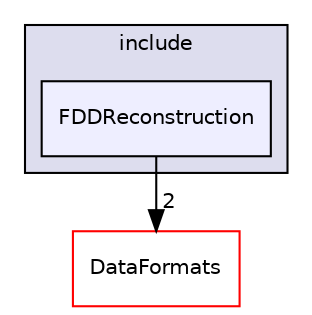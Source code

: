 digraph "/home/travis/build/AliceO2Group/AliceO2/Detectors/FIT/FDD/reconstruction/include/FDDReconstruction" {
  bgcolor=transparent;
  compound=true
  node [ fontsize="10", fontname="Helvetica"];
  edge [ labelfontsize="10", labelfontname="Helvetica"];
  subgraph clusterdir_022348068a13a69c0e47fc289d66acb8 {
    graph [ bgcolor="#ddddee", pencolor="black", label="include" fontname="Helvetica", fontsize="10", URL="dir_022348068a13a69c0e47fc289d66acb8.html"]
  dir_c2b87ebc5df3608fe01bf3658733eec3 [shape=box, label="FDDReconstruction", style="filled", fillcolor="#eeeeff", pencolor="black", URL="dir_c2b87ebc5df3608fe01bf3658733eec3.html"];
  }
  dir_2171f7ec022c5423887b07c69b2f5b48 [shape=box label="DataFormats" color="red" URL="dir_2171f7ec022c5423887b07c69b2f5b48.html"];
  dir_c2b87ebc5df3608fe01bf3658733eec3->dir_2171f7ec022c5423887b07c69b2f5b48 [headlabel="2", labeldistance=1.5 headhref="dir_000466_000090.html"];
}
